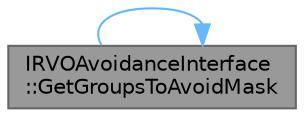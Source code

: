 digraph "IRVOAvoidanceInterface::GetGroupsToAvoidMask"
{
 // INTERACTIVE_SVG=YES
 // LATEX_PDF_SIZE
  bgcolor="transparent";
  edge [fontname=Helvetica,fontsize=10,labelfontname=Helvetica,labelfontsize=10];
  node [fontname=Helvetica,fontsize=10,shape=box,height=0.2,width=0.4];
  rankdir="LR";
  Node1 [id="Node000001",label="IRVOAvoidanceInterface\l::GetGroupsToAvoidMask",height=0.2,width=0.4,color="gray40", fillcolor="grey60", style="filled", fontcolor="black",tooltip="Agent groups to avoid mask."];
  Node1 -> Node1 [id="edge1_Node000001_Node000001",color="steelblue1",style="solid",tooltip=" "];
}
